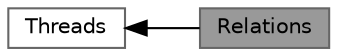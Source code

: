 digraph "Relations"
{
 // LATEX_PDF_SIZE
  bgcolor="transparent";
  edge [fontname=Helvetica,fontsize=10,labelfontname=Helvetica,labelfontsize=10];
  node [fontname=Helvetica,fontsize=10,shape=box,height=0.2,width=0.4];
  rankdir=LR;
  Node1 [id="Node000001",label="Relations",height=0.2,width=0.4,color="gray40", fillcolor="grey60", style="filled", fontcolor="black",tooltip=" "];
  Node2 [id="Node000002",label="Threads",height=0.2,width=0.4,color="grey40", fillcolor="white", style="filled",URL="$group__threads.html",tooltip=" "];
  Node2->Node1 [shape=plaintext, dir="back", style="solid"];
}
